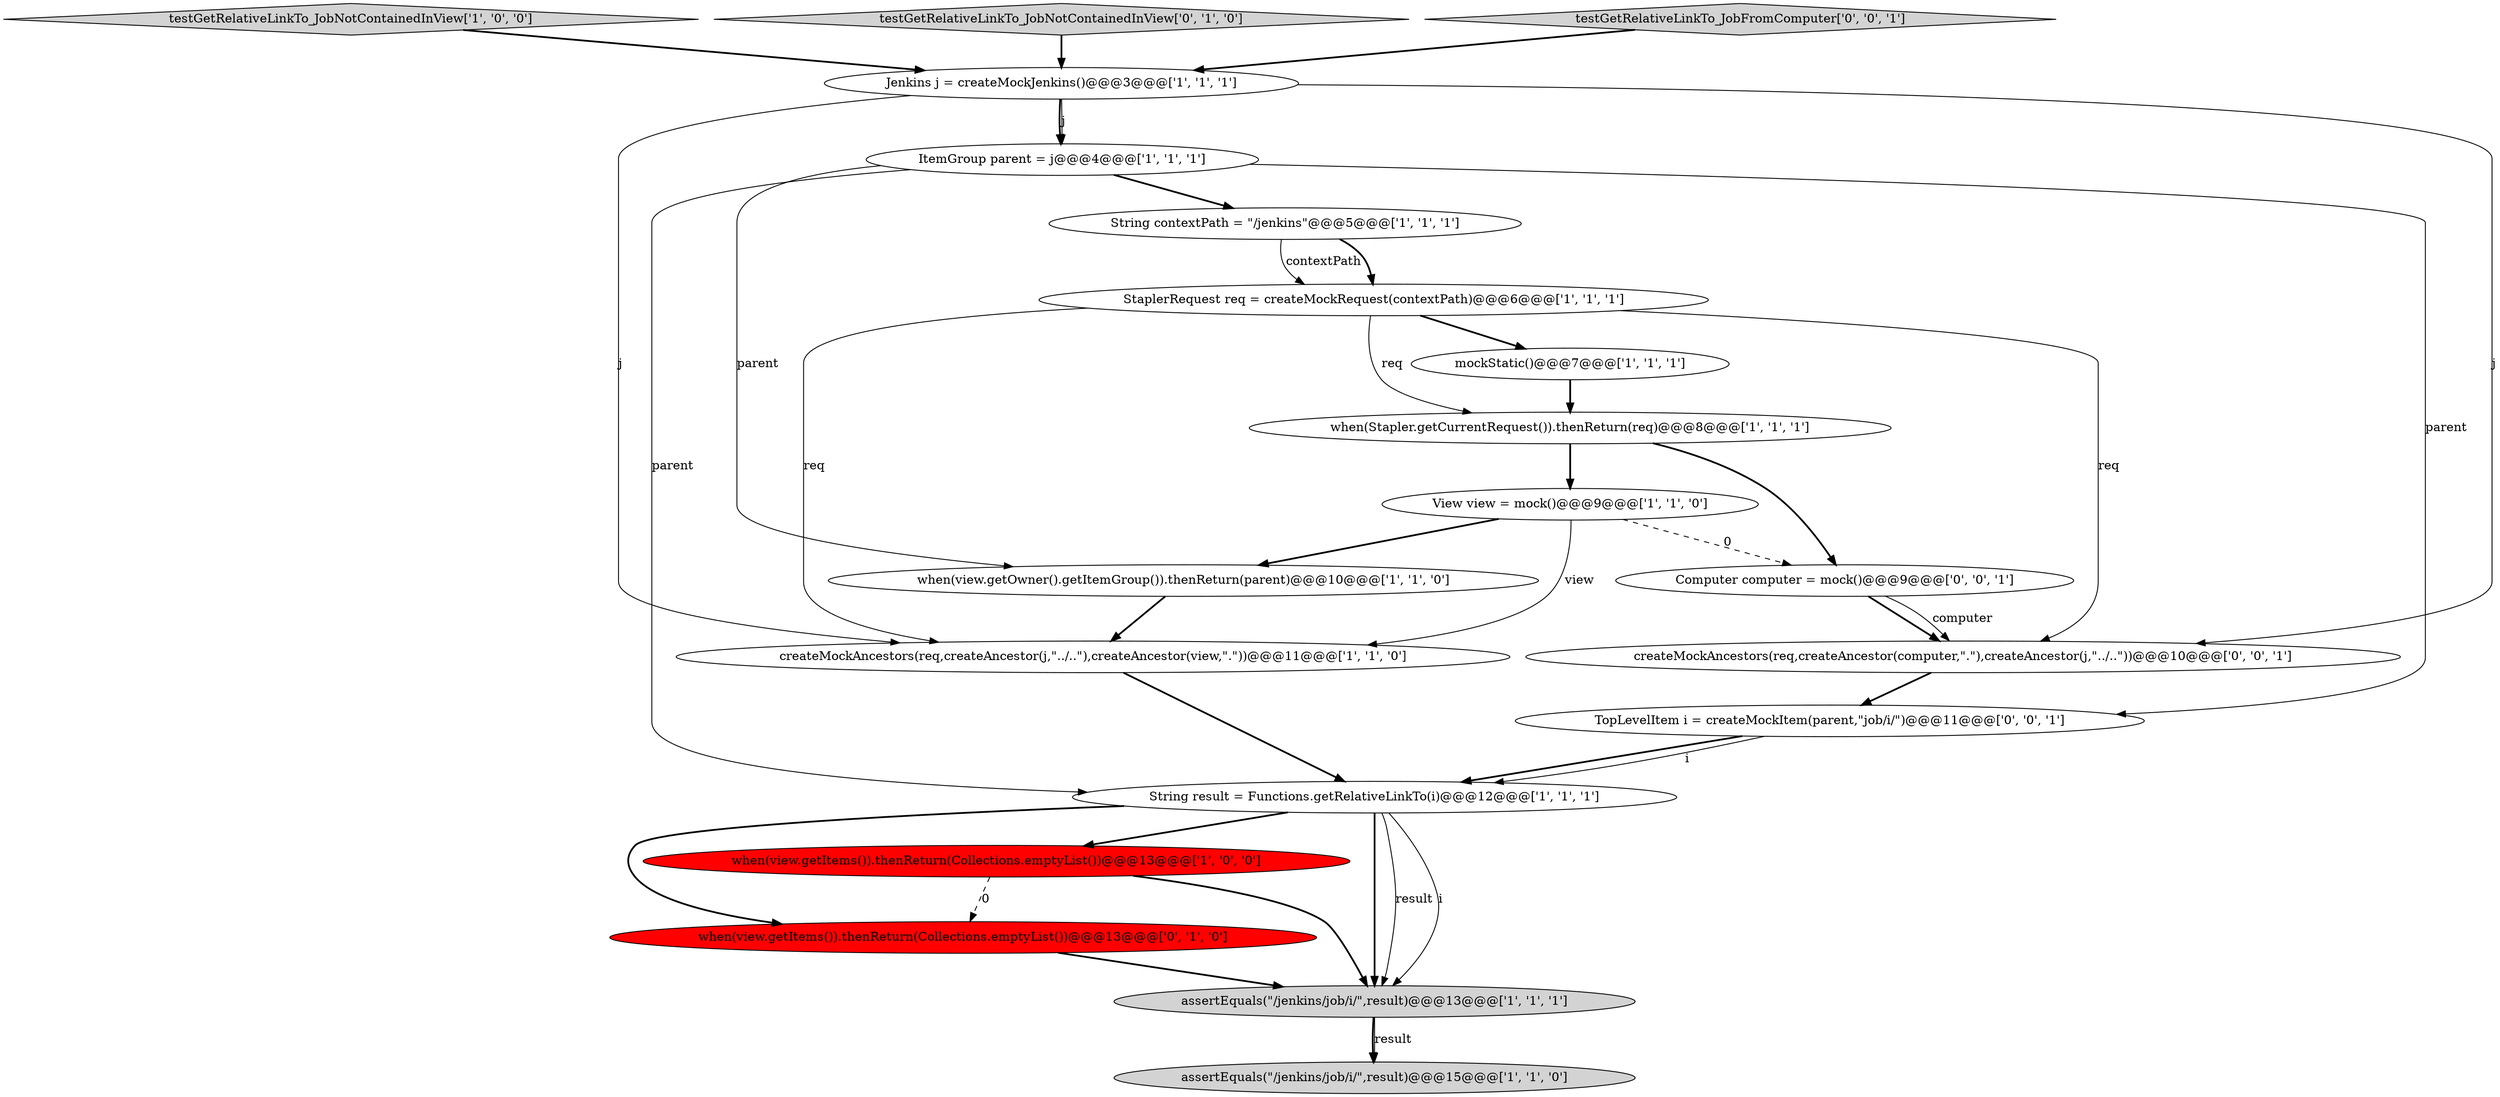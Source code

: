 digraph {
6 [style = filled, label = "createMockAncestors(req,createAncestor(j,\"../..\"),createAncestor(view,\".\"))@@@11@@@['1', '1', '0']", fillcolor = white, shape = ellipse image = "AAA0AAABBB1BBB"];
19 [style = filled, label = "TopLevelItem i = createMockItem(parent,\"job/i/\")@@@11@@@['0', '0', '1']", fillcolor = white, shape = ellipse image = "AAA0AAABBB3BBB"];
0 [style = filled, label = "when(view.getOwner().getItemGroup()).thenReturn(parent)@@@10@@@['1', '1', '0']", fillcolor = white, shape = ellipse image = "AAA0AAABBB1BBB"];
17 [style = filled, label = "Computer computer = mock()@@@9@@@['0', '0', '1']", fillcolor = white, shape = ellipse image = "AAA0AAABBB3BBB"];
3 [style = filled, label = "when(Stapler.getCurrentRequest()).thenReturn(req)@@@8@@@['1', '1', '1']", fillcolor = white, shape = ellipse image = "AAA0AAABBB1BBB"];
8 [style = filled, label = "ItemGroup parent = j@@@4@@@['1', '1', '1']", fillcolor = white, shape = ellipse image = "AAA0AAABBB1BBB"];
4 [style = filled, label = "testGetRelativeLinkTo_JobNotContainedInView['1', '0', '0']", fillcolor = lightgray, shape = diamond image = "AAA0AAABBB1BBB"];
11 [style = filled, label = "String result = Functions.getRelativeLinkTo(i)@@@12@@@['1', '1', '1']", fillcolor = white, shape = ellipse image = "AAA0AAABBB1BBB"];
10 [style = filled, label = "String contextPath = \"/jenkins\"@@@5@@@['1', '1', '1']", fillcolor = white, shape = ellipse image = "AAA0AAABBB1BBB"];
2 [style = filled, label = "View view = mock()@@@9@@@['1', '1', '0']", fillcolor = white, shape = ellipse image = "AAA0AAABBB1BBB"];
1 [style = filled, label = "Jenkins j = createMockJenkins()@@@3@@@['1', '1', '1']", fillcolor = white, shape = ellipse image = "AAA0AAABBB1BBB"];
5 [style = filled, label = "assertEquals(\"/jenkins/job/i/\",result)@@@15@@@['1', '1', '0']", fillcolor = lightgray, shape = ellipse image = "AAA0AAABBB1BBB"];
9 [style = filled, label = "StaplerRequest req = createMockRequest(contextPath)@@@6@@@['1', '1', '1']", fillcolor = white, shape = ellipse image = "AAA0AAABBB1BBB"];
14 [style = filled, label = "when(view.getItems()).thenReturn(Collections.emptyList())@@@13@@@['0', '1', '0']", fillcolor = red, shape = ellipse image = "AAA1AAABBB2BBB"];
15 [style = filled, label = "testGetRelativeLinkTo_JobNotContainedInView['0', '1', '0']", fillcolor = lightgray, shape = diamond image = "AAA0AAABBB2BBB"];
16 [style = filled, label = "testGetRelativeLinkTo_JobFromComputer['0', '0', '1']", fillcolor = lightgray, shape = diamond image = "AAA0AAABBB3BBB"];
13 [style = filled, label = "when(view.getItems()).thenReturn(Collections.emptyList())@@@13@@@['1', '0', '0']", fillcolor = red, shape = ellipse image = "AAA1AAABBB1BBB"];
18 [style = filled, label = "createMockAncestors(req,createAncestor(computer,\".\"),createAncestor(j,\"../..\"))@@@10@@@['0', '0', '1']", fillcolor = white, shape = ellipse image = "AAA0AAABBB3BBB"];
7 [style = filled, label = "mockStatic()@@@7@@@['1', '1', '1']", fillcolor = white, shape = ellipse image = "AAA0AAABBB1BBB"];
12 [style = filled, label = "assertEquals(\"/jenkins/job/i/\",result)@@@13@@@['1', '1', '1']", fillcolor = lightgray, shape = ellipse image = "AAA0AAABBB1BBB"];
8->10 [style = bold, label=""];
1->8 [style = bold, label=""];
12->5 [style = bold, label=""];
8->11 [style = solid, label="parent"];
8->19 [style = solid, label="parent"];
11->14 [style = bold, label=""];
0->6 [style = bold, label=""];
9->3 [style = solid, label="req"];
18->19 [style = bold, label=""];
19->11 [style = bold, label=""];
12->5 [style = solid, label="result"];
8->0 [style = solid, label="parent"];
11->12 [style = bold, label=""];
9->7 [style = bold, label=""];
2->17 [style = dashed, label="0"];
2->6 [style = solid, label="view"];
7->3 [style = bold, label=""];
13->14 [style = dashed, label="0"];
1->6 [style = solid, label="j"];
2->0 [style = bold, label=""];
11->12 [style = solid, label="result"];
13->12 [style = bold, label=""];
11->12 [style = solid, label="i"];
3->2 [style = bold, label=""];
16->1 [style = bold, label=""];
9->18 [style = solid, label="req"];
6->11 [style = bold, label=""];
14->12 [style = bold, label=""];
11->13 [style = bold, label=""];
1->18 [style = solid, label="j"];
17->18 [style = bold, label=""];
10->9 [style = solid, label="contextPath"];
3->17 [style = bold, label=""];
10->9 [style = bold, label=""];
19->11 [style = solid, label="i"];
4->1 [style = bold, label=""];
9->6 [style = solid, label="req"];
17->18 [style = solid, label="computer"];
1->8 [style = solid, label="j"];
15->1 [style = bold, label=""];
}
